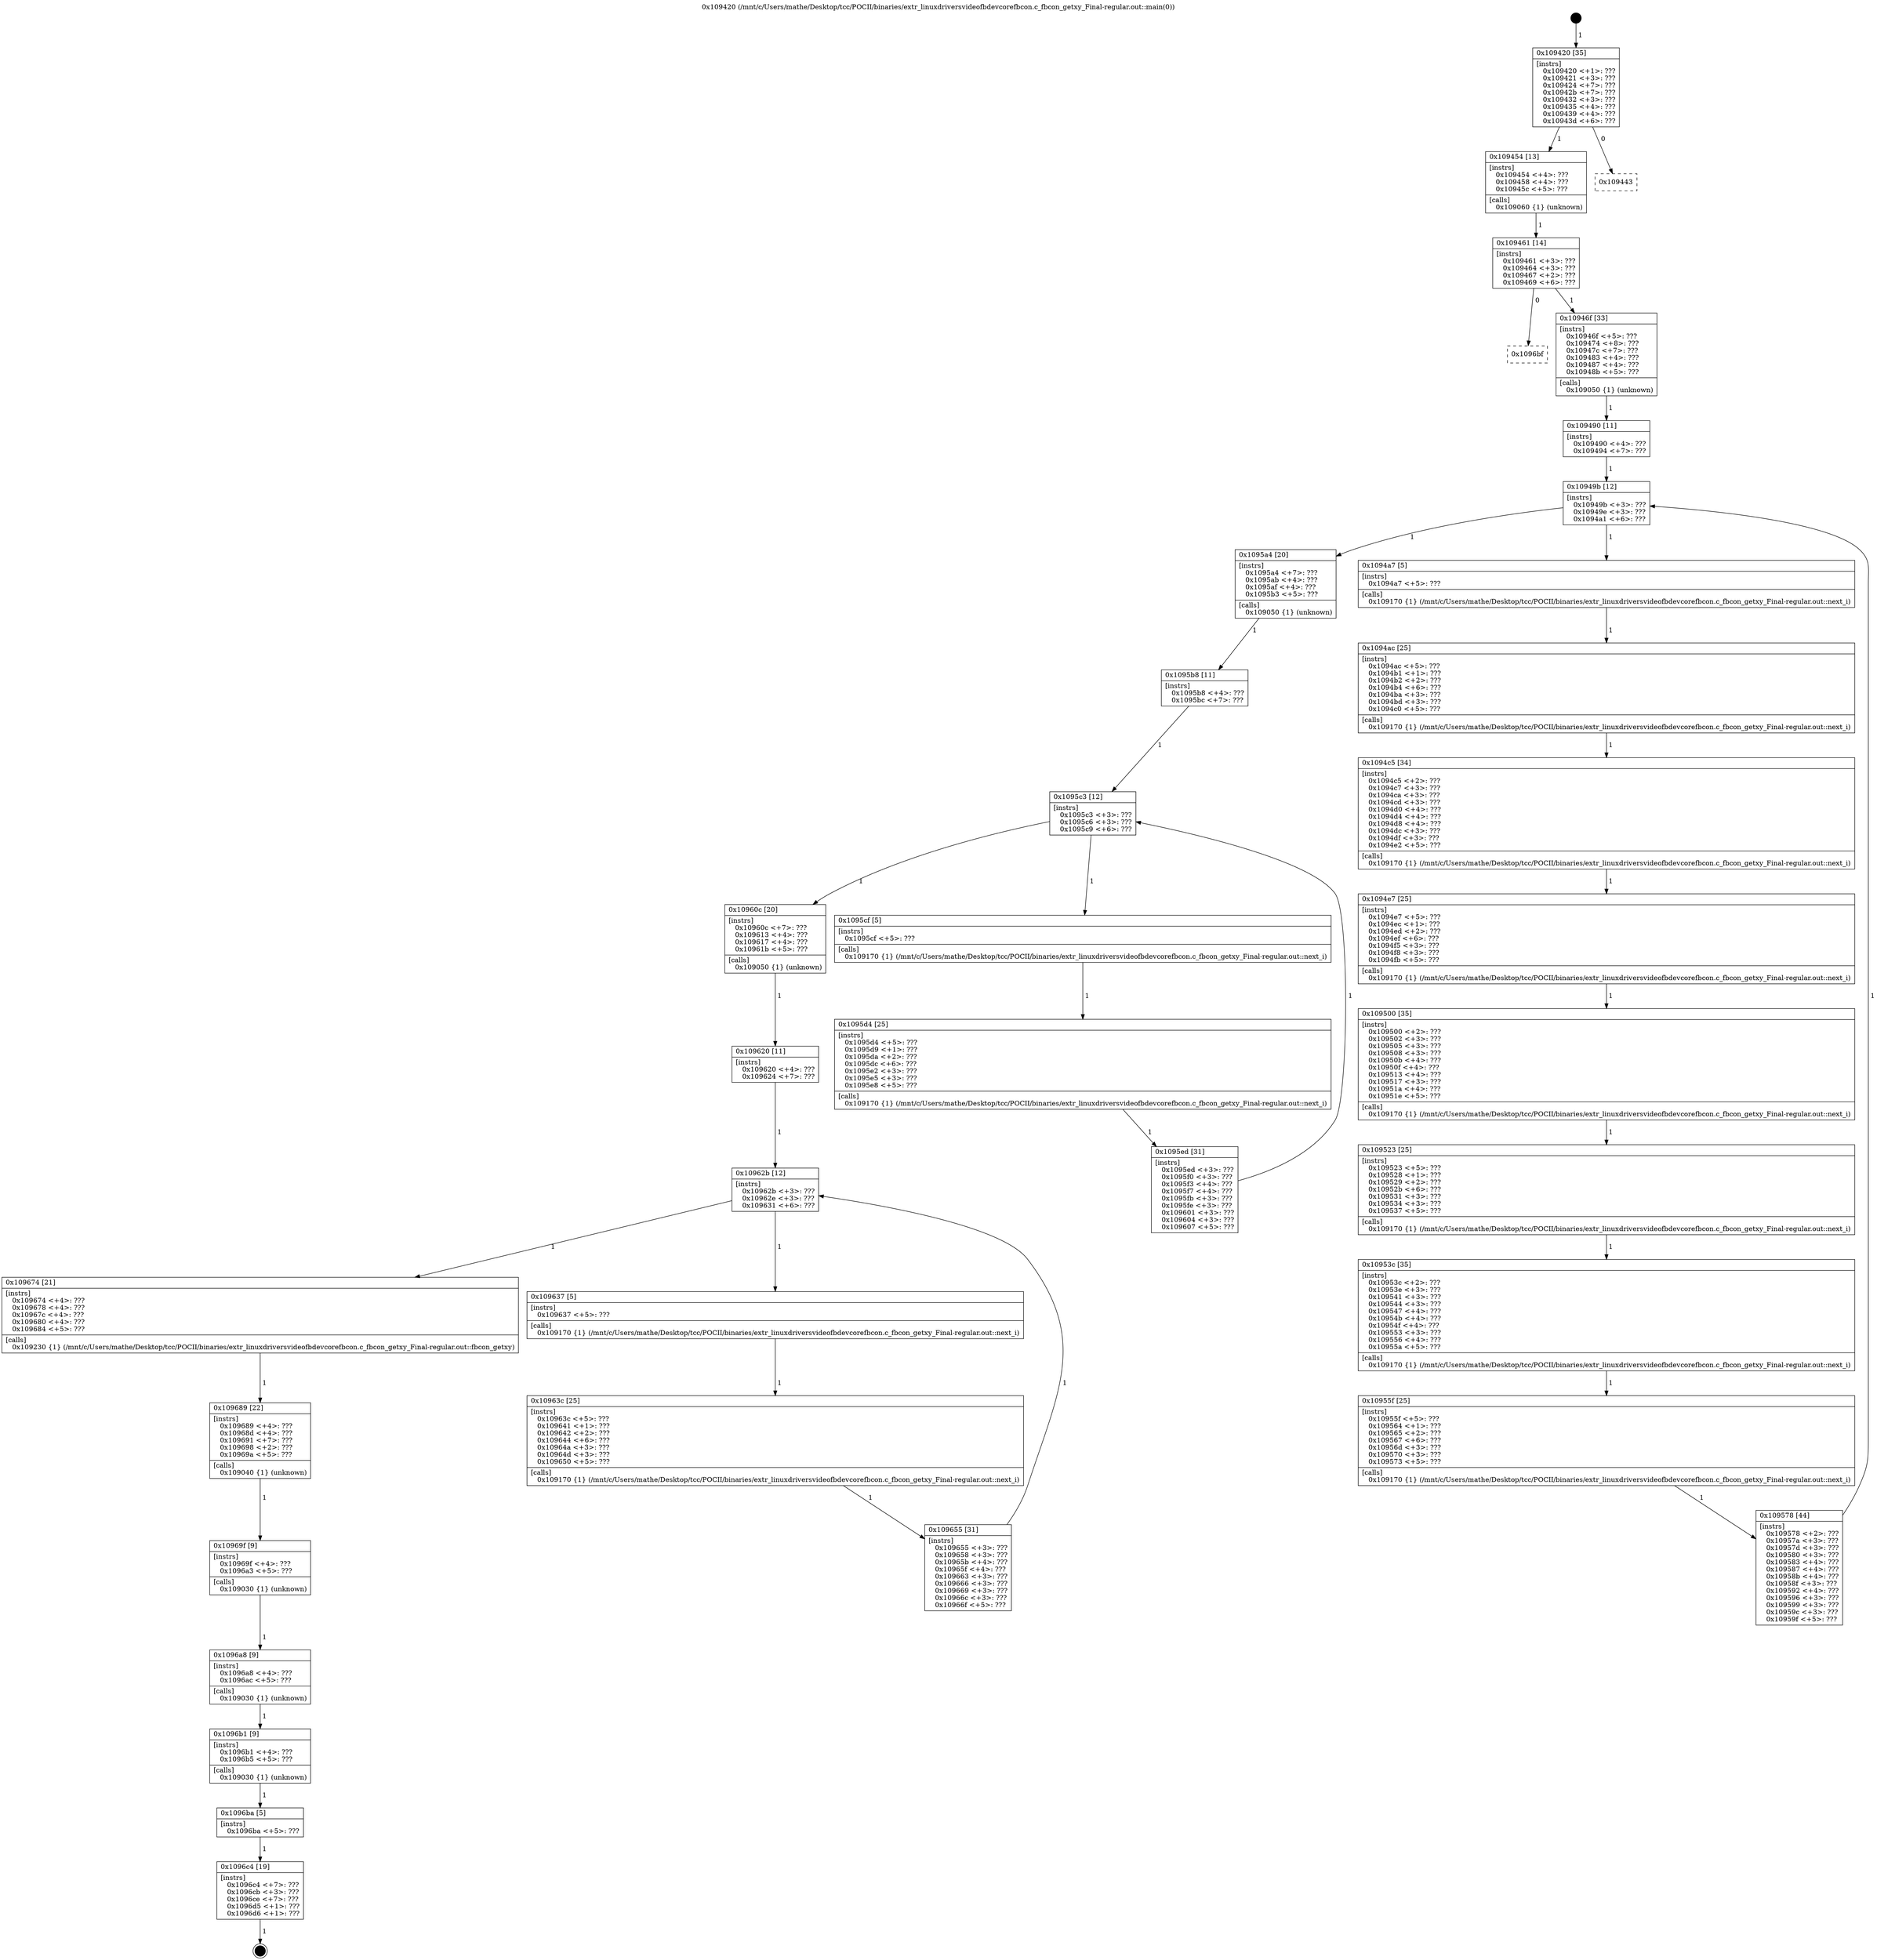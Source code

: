 digraph "0x109420" {
  label = "0x109420 (/mnt/c/Users/mathe/Desktop/tcc/POCII/binaries/extr_linuxdriversvideofbdevcorefbcon.c_fbcon_getxy_Final-regular.out::main(0))"
  labelloc = "t"
  node[shape=record]

  Entry [label="",width=0.3,height=0.3,shape=circle,fillcolor=black,style=filled]
  "0x109420" [label="{
     0x109420 [35]\l
     | [instrs]\l
     &nbsp;&nbsp;0x109420 \<+1\>: ???\l
     &nbsp;&nbsp;0x109421 \<+3\>: ???\l
     &nbsp;&nbsp;0x109424 \<+7\>: ???\l
     &nbsp;&nbsp;0x10942b \<+7\>: ???\l
     &nbsp;&nbsp;0x109432 \<+3\>: ???\l
     &nbsp;&nbsp;0x109435 \<+4\>: ???\l
     &nbsp;&nbsp;0x109439 \<+4\>: ???\l
     &nbsp;&nbsp;0x10943d \<+6\>: ???\l
  }"]
  "0x109454" [label="{
     0x109454 [13]\l
     | [instrs]\l
     &nbsp;&nbsp;0x109454 \<+4\>: ???\l
     &nbsp;&nbsp;0x109458 \<+4\>: ???\l
     &nbsp;&nbsp;0x10945c \<+5\>: ???\l
     | [calls]\l
     &nbsp;&nbsp;0x109060 \{1\} (unknown)\l
  }"]
  "0x109443" [label="{
     0x109443\l
  }", style=dashed]
  "0x109461" [label="{
     0x109461 [14]\l
     | [instrs]\l
     &nbsp;&nbsp;0x109461 \<+3\>: ???\l
     &nbsp;&nbsp;0x109464 \<+3\>: ???\l
     &nbsp;&nbsp;0x109467 \<+2\>: ???\l
     &nbsp;&nbsp;0x109469 \<+6\>: ???\l
  }"]
  "0x1096bf" [label="{
     0x1096bf\l
  }", style=dashed]
  "0x10946f" [label="{
     0x10946f [33]\l
     | [instrs]\l
     &nbsp;&nbsp;0x10946f \<+5\>: ???\l
     &nbsp;&nbsp;0x109474 \<+8\>: ???\l
     &nbsp;&nbsp;0x10947c \<+7\>: ???\l
     &nbsp;&nbsp;0x109483 \<+4\>: ???\l
     &nbsp;&nbsp;0x109487 \<+4\>: ???\l
     &nbsp;&nbsp;0x10948b \<+5\>: ???\l
     | [calls]\l
     &nbsp;&nbsp;0x109050 \{1\} (unknown)\l
  }"]
  Exit [label="",width=0.3,height=0.3,shape=circle,fillcolor=black,style=filled,peripheries=2]
  "0x10949b" [label="{
     0x10949b [12]\l
     | [instrs]\l
     &nbsp;&nbsp;0x10949b \<+3\>: ???\l
     &nbsp;&nbsp;0x10949e \<+3\>: ???\l
     &nbsp;&nbsp;0x1094a1 \<+6\>: ???\l
  }"]
  "0x1095a4" [label="{
     0x1095a4 [20]\l
     | [instrs]\l
     &nbsp;&nbsp;0x1095a4 \<+7\>: ???\l
     &nbsp;&nbsp;0x1095ab \<+4\>: ???\l
     &nbsp;&nbsp;0x1095af \<+4\>: ???\l
     &nbsp;&nbsp;0x1095b3 \<+5\>: ???\l
     | [calls]\l
     &nbsp;&nbsp;0x109050 \{1\} (unknown)\l
  }"]
  "0x1094a7" [label="{
     0x1094a7 [5]\l
     | [instrs]\l
     &nbsp;&nbsp;0x1094a7 \<+5\>: ???\l
     | [calls]\l
     &nbsp;&nbsp;0x109170 \{1\} (/mnt/c/Users/mathe/Desktop/tcc/POCII/binaries/extr_linuxdriversvideofbdevcorefbcon.c_fbcon_getxy_Final-regular.out::next_i)\l
  }"]
  "0x1094ac" [label="{
     0x1094ac [25]\l
     | [instrs]\l
     &nbsp;&nbsp;0x1094ac \<+5\>: ???\l
     &nbsp;&nbsp;0x1094b1 \<+1\>: ???\l
     &nbsp;&nbsp;0x1094b2 \<+2\>: ???\l
     &nbsp;&nbsp;0x1094b4 \<+6\>: ???\l
     &nbsp;&nbsp;0x1094ba \<+3\>: ???\l
     &nbsp;&nbsp;0x1094bd \<+3\>: ???\l
     &nbsp;&nbsp;0x1094c0 \<+5\>: ???\l
     | [calls]\l
     &nbsp;&nbsp;0x109170 \{1\} (/mnt/c/Users/mathe/Desktop/tcc/POCII/binaries/extr_linuxdriversvideofbdevcorefbcon.c_fbcon_getxy_Final-regular.out::next_i)\l
  }"]
  "0x1094c5" [label="{
     0x1094c5 [34]\l
     | [instrs]\l
     &nbsp;&nbsp;0x1094c5 \<+2\>: ???\l
     &nbsp;&nbsp;0x1094c7 \<+3\>: ???\l
     &nbsp;&nbsp;0x1094ca \<+3\>: ???\l
     &nbsp;&nbsp;0x1094cd \<+3\>: ???\l
     &nbsp;&nbsp;0x1094d0 \<+4\>: ???\l
     &nbsp;&nbsp;0x1094d4 \<+4\>: ???\l
     &nbsp;&nbsp;0x1094d8 \<+4\>: ???\l
     &nbsp;&nbsp;0x1094dc \<+3\>: ???\l
     &nbsp;&nbsp;0x1094df \<+3\>: ???\l
     &nbsp;&nbsp;0x1094e2 \<+5\>: ???\l
     | [calls]\l
     &nbsp;&nbsp;0x109170 \{1\} (/mnt/c/Users/mathe/Desktop/tcc/POCII/binaries/extr_linuxdriversvideofbdevcorefbcon.c_fbcon_getxy_Final-regular.out::next_i)\l
  }"]
  "0x1094e7" [label="{
     0x1094e7 [25]\l
     | [instrs]\l
     &nbsp;&nbsp;0x1094e7 \<+5\>: ???\l
     &nbsp;&nbsp;0x1094ec \<+1\>: ???\l
     &nbsp;&nbsp;0x1094ed \<+2\>: ???\l
     &nbsp;&nbsp;0x1094ef \<+6\>: ???\l
     &nbsp;&nbsp;0x1094f5 \<+3\>: ???\l
     &nbsp;&nbsp;0x1094f8 \<+3\>: ???\l
     &nbsp;&nbsp;0x1094fb \<+5\>: ???\l
     | [calls]\l
     &nbsp;&nbsp;0x109170 \{1\} (/mnt/c/Users/mathe/Desktop/tcc/POCII/binaries/extr_linuxdriversvideofbdevcorefbcon.c_fbcon_getxy_Final-regular.out::next_i)\l
  }"]
  "0x109500" [label="{
     0x109500 [35]\l
     | [instrs]\l
     &nbsp;&nbsp;0x109500 \<+2\>: ???\l
     &nbsp;&nbsp;0x109502 \<+3\>: ???\l
     &nbsp;&nbsp;0x109505 \<+3\>: ???\l
     &nbsp;&nbsp;0x109508 \<+3\>: ???\l
     &nbsp;&nbsp;0x10950b \<+4\>: ???\l
     &nbsp;&nbsp;0x10950f \<+4\>: ???\l
     &nbsp;&nbsp;0x109513 \<+4\>: ???\l
     &nbsp;&nbsp;0x109517 \<+3\>: ???\l
     &nbsp;&nbsp;0x10951a \<+4\>: ???\l
     &nbsp;&nbsp;0x10951e \<+5\>: ???\l
     | [calls]\l
     &nbsp;&nbsp;0x109170 \{1\} (/mnt/c/Users/mathe/Desktop/tcc/POCII/binaries/extr_linuxdriversvideofbdevcorefbcon.c_fbcon_getxy_Final-regular.out::next_i)\l
  }"]
  "0x109523" [label="{
     0x109523 [25]\l
     | [instrs]\l
     &nbsp;&nbsp;0x109523 \<+5\>: ???\l
     &nbsp;&nbsp;0x109528 \<+1\>: ???\l
     &nbsp;&nbsp;0x109529 \<+2\>: ???\l
     &nbsp;&nbsp;0x10952b \<+6\>: ???\l
     &nbsp;&nbsp;0x109531 \<+3\>: ???\l
     &nbsp;&nbsp;0x109534 \<+3\>: ???\l
     &nbsp;&nbsp;0x109537 \<+5\>: ???\l
     | [calls]\l
     &nbsp;&nbsp;0x109170 \{1\} (/mnt/c/Users/mathe/Desktop/tcc/POCII/binaries/extr_linuxdriversvideofbdevcorefbcon.c_fbcon_getxy_Final-regular.out::next_i)\l
  }"]
  "0x10953c" [label="{
     0x10953c [35]\l
     | [instrs]\l
     &nbsp;&nbsp;0x10953c \<+2\>: ???\l
     &nbsp;&nbsp;0x10953e \<+3\>: ???\l
     &nbsp;&nbsp;0x109541 \<+3\>: ???\l
     &nbsp;&nbsp;0x109544 \<+3\>: ???\l
     &nbsp;&nbsp;0x109547 \<+4\>: ???\l
     &nbsp;&nbsp;0x10954b \<+4\>: ???\l
     &nbsp;&nbsp;0x10954f \<+4\>: ???\l
     &nbsp;&nbsp;0x109553 \<+3\>: ???\l
     &nbsp;&nbsp;0x109556 \<+4\>: ???\l
     &nbsp;&nbsp;0x10955a \<+5\>: ???\l
     | [calls]\l
     &nbsp;&nbsp;0x109170 \{1\} (/mnt/c/Users/mathe/Desktop/tcc/POCII/binaries/extr_linuxdriversvideofbdevcorefbcon.c_fbcon_getxy_Final-regular.out::next_i)\l
  }"]
  "0x10955f" [label="{
     0x10955f [25]\l
     | [instrs]\l
     &nbsp;&nbsp;0x10955f \<+5\>: ???\l
     &nbsp;&nbsp;0x109564 \<+1\>: ???\l
     &nbsp;&nbsp;0x109565 \<+2\>: ???\l
     &nbsp;&nbsp;0x109567 \<+6\>: ???\l
     &nbsp;&nbsp;0x10956d \<+3\>: ???\l
     &nbsp;&nbsp;0x109570 \<+3\>: ???\l
     &nbsp;&nbsp;0x109573 \<+5\>: ???\l
     | [calls]\l
     &nbsp;&nbsp;0x109170 \{1\} (/mnt/c/Users/mathe/Desktop/tcc/POCII/binaries/extr_linuxdriversvideofbdevcorefbcon.c_fbcon_getxy_Final-regular.out::next_i)\l
  }"]
  "0x109578" [label="{
     0x109578 [44]\l
     | [instrs]\l
     &nbsp;&nbsp;0x109578 \<+2\>: ???\l
     &nbsp;&nbsp;0x10957a \<+3\>: ???\l
     &nbsp;&nbsp;0x10957d \<+3\>: ???\l
     &nbsp;&nbsp;0x109580 \<+3\>: ???\l
     &nbsp;&nbsp;0x109583 \<+4\>: ???\l
     &nbsp;&nbsp;0x109587 \<+4\>: ???\l
     &nbsp;&nbsp;0x10958b \<+4\>: ???\l
     &nbsp;&nbsp;0x10958f \<+3\>: ???\l
     &nbsp;&nbsp;0x109592 \<+4\>: ???\l
     &nbsp;&nbsp;0x109596 \<+3\>: ???\l
     &nbsp;&nbsp;0x109599 \<+3\>: ???\l
     &nbsp;&nbsp;0x10959c \<+3\>: ???\l
     &nbsp;&nbsp;0x10959f \<+5\>: ???\l
  }"]
  "0x109490" [label="{
     0x109490 [11]\l
     | [instrs]\l
     &nbsp;&nbsp;0x109490 \<+4\>: ???\l
     &nbsp;&nbsp;0x109494 \<+7\>: ???\l
  }"]
  "0x1095c3" [label="{
     0x1095c3 [12]\l
     | [instrs]\l
     &nbsp;&nbsp;0x1095c3 \<+3\>: ???\l
     &nbsp;&nbsp;0x1095c6 \<+3\>: ???\l
     &nbsp;&nbsp;0x1095c9 \<+6\>: ???\l
  }"]
  "0x10960c" [label="{
     0x10960c [20]\l
     | [instrs]\l
     &nbsp;&nbsp;0x10960c \<+7\>: ???\l
     &nbsp;&nbsp;0x109613 \<+4\>: ???\l
     &nbsp;&nbsp;0x109617 \<+4\>: ???\l
     &nbsp;&nbsp;0x10961b \<+5\>: ???\l
     | [calls]\l
     &nbsp;&nbsp;0x109050 \{1\} (unknown)\l
  }"]
  "0x1095cf" [label="{
     0x1095cf [5]\l
     | [instrs]\l
     &nbsp;&nbsp;0x1095cf \<+5\>: ???\l
     | [calls]\l
     &nbsp;&nbsp;0x109170 \{1\} (/mnt/c/Users/mathe/Desktop/tcc/POCII/binaries/extr_linuxdriversvideofbdevcorefbcon.c_fbcon_getxy_Final-regular.out::next_i)\l
  }"]
  "0x1095d4" [label="{
     0x1095d4 [25]\l
     | [instrs]\l
     &nbsp;&nbsp;0x1095d4 \<+5\>: ???\l
     &nbsp;&nbsp;0x1095d9 \<+1\>: ???\l
     &nbsp;&nbsp;0x1095da \<+2\>: ???\l
     &nbsp;&nbsp;0x1095dc \<+6\>: ???\l
     &nbsp;&nbsp;0x1095e2 \<+3\>: ???\l
     &nbsp;&nbsp;0x1095e5 \<+3\>: ???\l
     &nbsp;&nbsp;0x1095e8 \<+5\>: ???\l
     | [calls]\l
     &nbsp;&nbsp;0x109170 \{1\} (/mnt/c/Users/mathe/Desktop/tcc/POCII/binaries/extr_linuxdriversvideofbdevcorefbcon.c_fbcon_getxy_Final-regular.out::next_i)\l
  }"]
  "0x1095ed" [label="{
     0x1095ed [31]\l
     | [instrs]\l
     &nbsp;&nbsp;0x1095ed \<+3\>: ???\l
     &nbsp;&nbsp;0x1095f0 \<+3\>: ???\l
     &nbsp;&nbsp;0x1095f3 \<+4\>: ???\l
     &nbsp;&nbsp;0x1095f7 \<+4\>: ???\l
     &nbsp;&nbsp;0x1095fb \<+3\>: ???\l
     &nbsp;&nbsp;0x1095fe \<+3\>: ???\l
     &nbsp;&nbsp;0x109601 \<+3\>: ???\l
     &nbsp;&nbsp;0x109604 \<+3\>: ???\l
     &nbsp;&nbsp;0x109607 \<+5\>: ???\l
  }"]
  "0x1095b8" [label="{
     0x1095b8 [11]\l
     | [instrs]\l
     &nbsp;&nbsp;0x1095b8 \<+4\>: ???\l
     &nbsp;&nbsp;0x1095bc \<+7\>: ???\l
  }"]
  "0x10962b" [label="{
     0x10962b [12]\l
     | [instrs]\l
     &nbsp;&nbsp;0x10962b \<+3\>: ???\l
     &nbsp;&nbsp;0x10962e \<+3\>: ???\l
     &nbsp;&nbsp;0x109631 \<+6\>: ???\l
  }"]
  "0x109674" [label="{
     0x109674 [21]\l
     | [instrs]\l
     &nbsp;&nbsp;0x109674 \<+4\>: ???\l
     &nbsp;&nbsp;0x109678 \<+4\>: ???\l
     &nbsp;&nbsp;0x10967c \<+4\>: ???\l
     &nbsp;&nbsp;0x109680 \<+4\>: ???\l
     &nbsp;&nbsp;0x109684 \<+5\>: ???\l
     | [calls]\l
     &nbsp;&nbsp;0x109230 \{1\} (/mnt/c/Users/mathe/Desktop/tcc/POCII/binaries/extr_linuxdriversvideofbdevcorefbcon.c_fbcon_getxy_Final-regular.out::fbcon_getxy)\l
  }"]
  "0x109637" [label="{
     0x109637 [5]\l
     | [instrs]\l
     &nbsp;&nbsp;0x109637 \<+5\>: ???\l
     | [calls]\l
     &nbsp;&nbsp;0x109170 \{1\} (/mnt/c/Users/mathe/Desktop/tcc/POCII/binaries/extr_linuxdriversvideofbdevcorefbcon.c_fbcon_getxy_Final-regular.out::next_i)\l
  }"]
  "0x10963c" [label="{
     0x10963c [25]\l
     | [instrs]\l
     &nbsp;&nbsp;0x10963c \<+5\>: ???\l
     &nbsp;&nbsp;0x109641 \<+1\>: ???\l
     &nbsp;&nbsp;0x109642 \<+2\>: ???\l
     &nbsp;&nbsp;0x109644 \<+6\>: ???\l
     &nbsp;&nbsp;0x10964a \<+3\>: ???\l
     &nbsp;&nbsp;0x10964d \<+3\>: ???\l
     &nbsp;&nbsp;0x109650 \<+5\>: ???\l
     | [calls]\l
     &nbsp;&nbsp;0x109170 \{1\} (/mnt/c/Users/mathe/Desktop/tcc/POCII/binaries/extr_linuxdriversvideofbdevcorefbcon.c_fbcon_getxy_Final-regular.out::next_i)\l
  }"]
  "0x109655" [label="{
     0x109655 [31]\l
     | [instrs]\l
     &nbsp;&nbsp;0x109655 \<+3\>: ???\l
     &nbsp;&nbsp;0x109658 \<+3\>: ???\l
     &nbsp;&nbsp;0x10965b \<+4\>: ???\l
     &nbsp;&nbsp;0x10965f \<+4\>: ???\l
     &nbsp;&nbsp;0x109663 \<+3\>: ???\l
     &nbsp;&nbsp;0x109666 \<+3\>: ???\l
     &nbsp;&nbsp;0x109669 \<+3\>: ???\l
     &nbsp;&nbsp;0x10966c \<+3\>: ???\l
     &nbsp;&nbsp;0x10966f \<+5\>: ???\l
  }"]
  "0x109620" [label="{
     0x109620 [11]\l
     | [instrs]\l
     &nbsp;&nbsp;0x109620 \<+4\>: ???\l
     &nbsp;&nbsp;0x109624 \<+7\>: ???\l
  }"]
  "0x109689" [label="{
     0x109689 [22]\l
     | [instrs]\l
     &nbsp;&nbsp;0x109689 \<+4\>: ???\l
     &nbsp;&nbsp;0x10968d \<+4\>: ???\l
     &nbsp;&nbsp;0x109691 \<+7\>: ???\l
     &nbsp;&nbsp;0x109698 \<+2\>: ???\l
     &nbsp;&nbsp;0x10969a \<+5\>: ???\l
     | [calls]\l
     &nbsp;&nbsp;0x109040 \{1\} (unknown)\l
  }"]
  "0x10969f" [label="{
     0x10969f [9]\l
     | [instrs]\l
     &nbsp;&nbsp;0x10969f \<+4\>: ???\l
     &nbsp;&nbsp;0x1096a3 \<+5\>: ???\l
     | [calls]\l
     &nbsp;&nbsp;0x109030 \{1\} (unknown)\l
  }"]
  "0x1096a8" [label="{
     0x1096a8 [9]\l
     | [instrs]\l
     &nbsp;&nbsp;0x1096a8 \<+4\>: ???\l
     &nbsp;&nbsp;0x1096ac \<+5\>: ???\l
     | [calls]\l
     &nbsp;&nbsp;0x109030 \{1\} (unknown)\l
  }"]
  "0x1096b1" [label="{
     0x1096b1 [9]\l
     | [instrs]\l
     &nbsp;&nbsp;0x1096b1 \<+4\>: ???\l
     &nbsp;&nbsp;0x1096b5 \<+5\>: ???\l
     | [calls]\l
     &nbsp;&nbsp;0x109030 \{1\} (unknown)\l
  }"]
  "0x1096ba" [label="{
     0x1096ba [5]\l
     | [instrs]\l
     &nbsp;&nbsp;0x1096ba \<+5\>: ???\l
  }"]
  "0x1096c4" [label="{
     0x1096c4 [19]\l
     | [instrs]\l
     &nbsp;&nbsp;0x1096c4 \<+7\>: ???\l
     &nbsp;&nbsp;0x1096cb \<+3\>: ???\l
     &nbsp;&nbsp;0x1096ce \<+7\>: ???\l
     &nbsp;&nbsp;0x1096d5 \<+1\>: ???\l
     &nbsp;&nbsp;0x1096d6 \<+1\>: ???\l
  }"]
  Entry -> "0x109420" [label=" 1"]
  "0x109420" -> "0x109454" [label=" 1"]
  "0x109420" -> "0x109443" [label=" 0"]
  "0x109454" -> "0x109461" [label=" 1"]
  "0x109461" -> "0x1096bf" [label=" 0"]
  "0x109461" -> "0x10946f" [label=" 1"]
  "0x1096c4" -> Exit [label=" 1"]
  "0x10946f" -> "0x109490" [label=" 1"]
  "0x10949b" -> "0x1095a4" [label=" 1"]
  "0x10949b" -> "0x1094a7" [label=" 1"]
  "0x1094a7" -> "0x1094ac" [label=" 1"]
  "0x1094ac" -> "0x1094c5" [label=" 1"]
  "0x1094c5" -> "0x1094e7" [label=" 1"]
  "0x1094e7" -> "0x109500" [label=" 1"]
  "0x109500" -> "0x109523" [label=" 1"]
  "0x109523" -> "0x10953c" [label=" 1"]
  "0x10953c" -> "0x10955f" [label=" 1"]
  "0x10955f" -> "0x109578" [label=" 1"]
  "0x109490" -> "0x10949b" [label=" 1"]
  "0x109578" -> "0x10949b" [label=" 1"]
  "0x1095a4" -> "0x1095b8" [label=" 1"]
  "0x1095c3" -> "0x10960c" [label=" 1"]
  "0x1095c3" -> "0x1095cf" [label=" 1"]
  "0x1095cf" -> "0x1095d4" [label=" 1"]
  "0x1095d4" -> "0x1095ed" [label=" 1"]
  "0x1095b8" -> "0x1095c3" [label=" 1"]
  "0x1095ed" -> "0x1095c3" [label=" 1"]
  "0x10960c" -> "0x109620" [label=" 1"]
  "0x10962b" -> "0x109674" [label=" 1"]
  "0x10962b" -> "0x109637" [label=" 1"]
  "0x109637" -> "0x10963c" [label=" 1"]
  "0x10963c" -> "0x109655" [label=" 1"]
  "0x109620" -> "0x10962b" [label=" 1"]
  "0x109655" -> "0x10962b" [label=" 1"]
  "0x109674" -> "0x109689" [label=" 1"]
  "0x109689" -> "0x10969f" [label=" 1"]
  "0x10969f" -> "0x1096a8" [label=" 1"]
  "0x1096a8" -> "0x1096b1" [label=" 1"]
  "0x1096b1" -> "0x1096ba" [label=" 1"]
  "0x1096ba" -> "0x1096c4" [label=" 1"]
}
